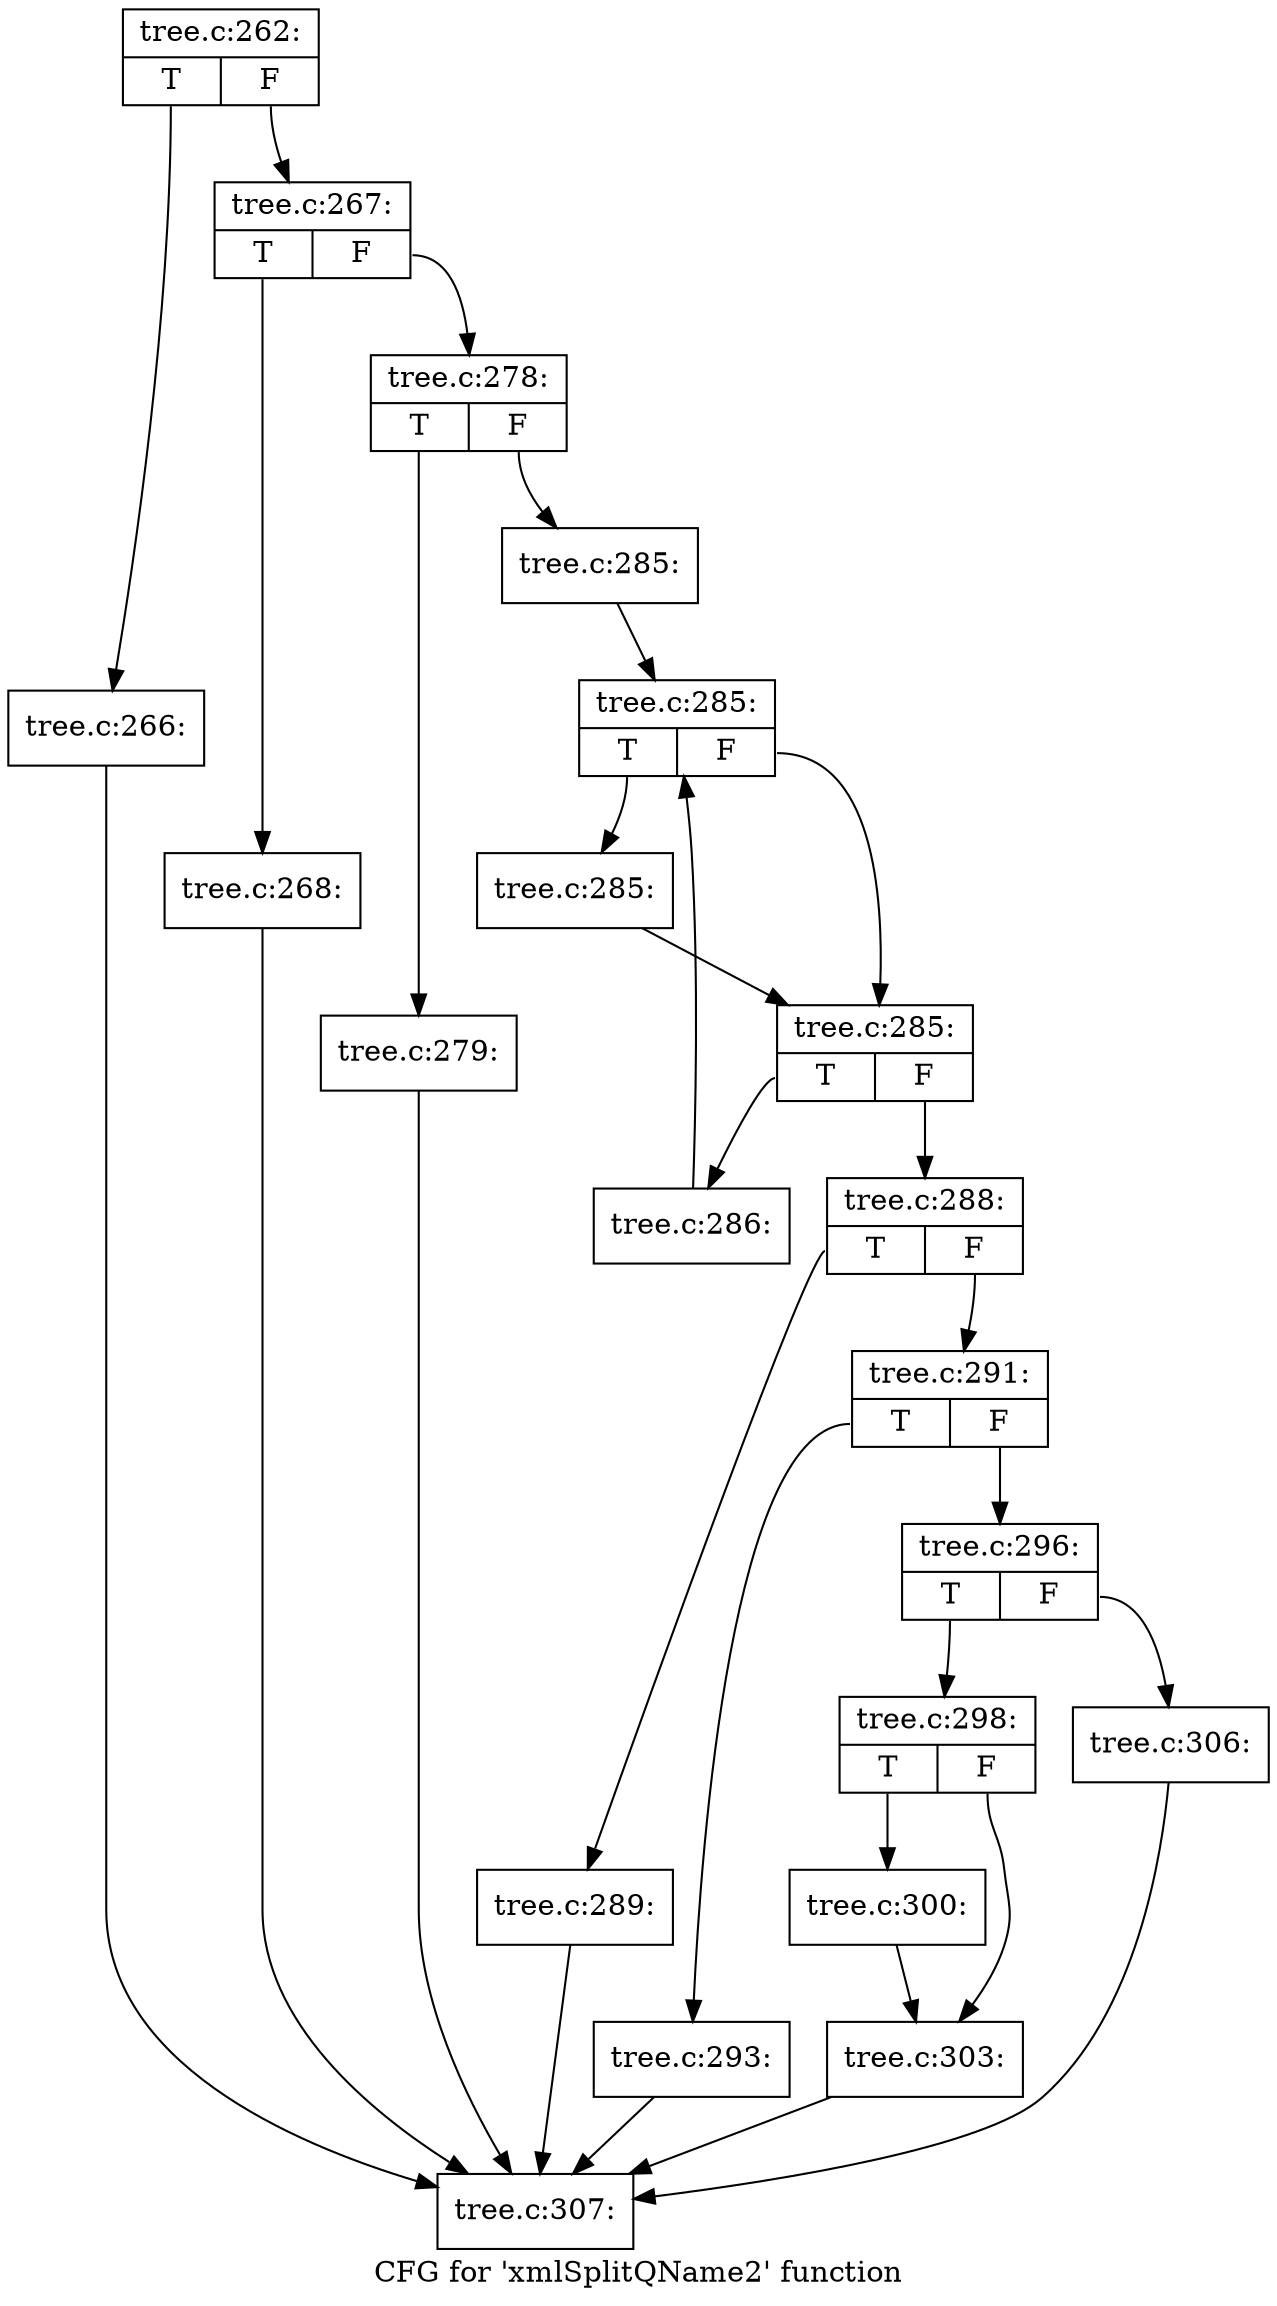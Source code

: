 digraph "CFG for 'xmlSplitQName2' function" {
	label="CFG for 'xmlSplitQName2' function";

	Node0x418e510 [shape=record,label="{tree.c:262:|{<s0>T|<s1>F}}"];
	Node0x418e510:s0 -> Node0x419a150;
	Node0x418e510:s1 -> Node0x419a1a0;
	Node0x419a150 [shape=record,label="{tree.c:266:}"];
	Node0x419a150 -> Node0x41964c0;
	Node0x419a1a0 [shape=record,label="{tree.c:267:|{<s0>T|<s1>F}}"];
	Node0x419a1a0:s0 -> Node0x41925d0;
	Node0x419a1a0:s1 -> Node0x419a860;
	Node0x41925d0 [shape=record,label="{tree.c:268:}"];
	Node0x41925d0 -> Node0x41964c0;
	Node0x419a860 [shape=record,label="{tree.c:278:|{<s0>T|<s1>F}}"];
	Node0x419a860:s0 -> Node0x4192dd0;
	Node0x419a860:s1 -> Node0x419add0;
	Node0x4192dd0 [shape=record,label="{tree.c:279:}"];
	Node0x4192dd0 -> Node0x41964c0;
	Node0x419add0 [shape=record,label="{tree.c:285:}"];
	Node0x419add0 -> Node0x419b310;
	Node0x419b310 [shape=record,label="{tree.c:285:|{<s0>T|<s1>F}}"];
	Node0x419b310:s0 -> Node0x419b600;
	Node0x419b310:s1 -> Node0x419b5b0;
	Node0x419b600 [shape=record,label="{tree.c:285:}"];
	Node0x419b600 -> Node0x419b5b0;
	Node0x419b5b0 [shape=record,label="{tree.c:285:|{<s0>T|<s1>F}}"];
	Node0x419b5b0:s0 -> Node0x419bee0;
	Node0x419b5b0:s1 -> Node0x419b530;
	Node0x419bee0 [shape=record,label="{tree.c:286:}"];
	Node0x419bee0 -> Node0x419b310;
	Node0x419b530 [shape=record,label="{tree.c:288:|{<s0>T|<s1>F}}"];
	Node0x419b530:s0 -> Node0x419d200;
	Node0x419b530:s1 -> Node0x419d250;
	Node0x419d200 [shape=record,label="{tree.c:289:}"];
	Node0x419d200 -> Node0x41964c0;
	Node0x419d250 [shape=record,label="{tree.c:291:|{<s0>T|<s1>F}}"];
	Node0x419d250:s0 -> Node0x419e240;
	Node0x419d250:s1 -> Node0x419e570;
	Node0x419e240 [shape=record,label="{tree.c:293:}"];
	Node0x419e240 -> Node0x41964c0;
	Node0x419e570 [shape=record,label="{tree.c:296:|{<s0>T|<s1>F}}"];
	Node0x419e570:s0 -> Node0x4196090;
	Node0x419e570:s1 -> Node0x419dc00;
	Node0x4196090 [shape=record,label="{tree.c:298:|{<s0>T|<s1>F}}"];
	Node0x4196090:s0 -> Node0x419e520;
	Node0x4196090:s1 -> Node0x419e1c0;
	Node0x419e520 [shape=record,label="{tree.c:300:}"];
	Node0x419e520 -> Node0x419e1c0;
	Node0x419e1c0 [shape=record,label="{tree.c:303:}"];
	Node0x419e1c0 -> Node0x41964c0;
	Node0x419dc00 [shape=record,label="{tree.c:306:}"];
	Node0x419dc00 -> Node0x41964c0;
	Node0x41964c0 [shape=record,label="{tree.c:307:}"];
}
